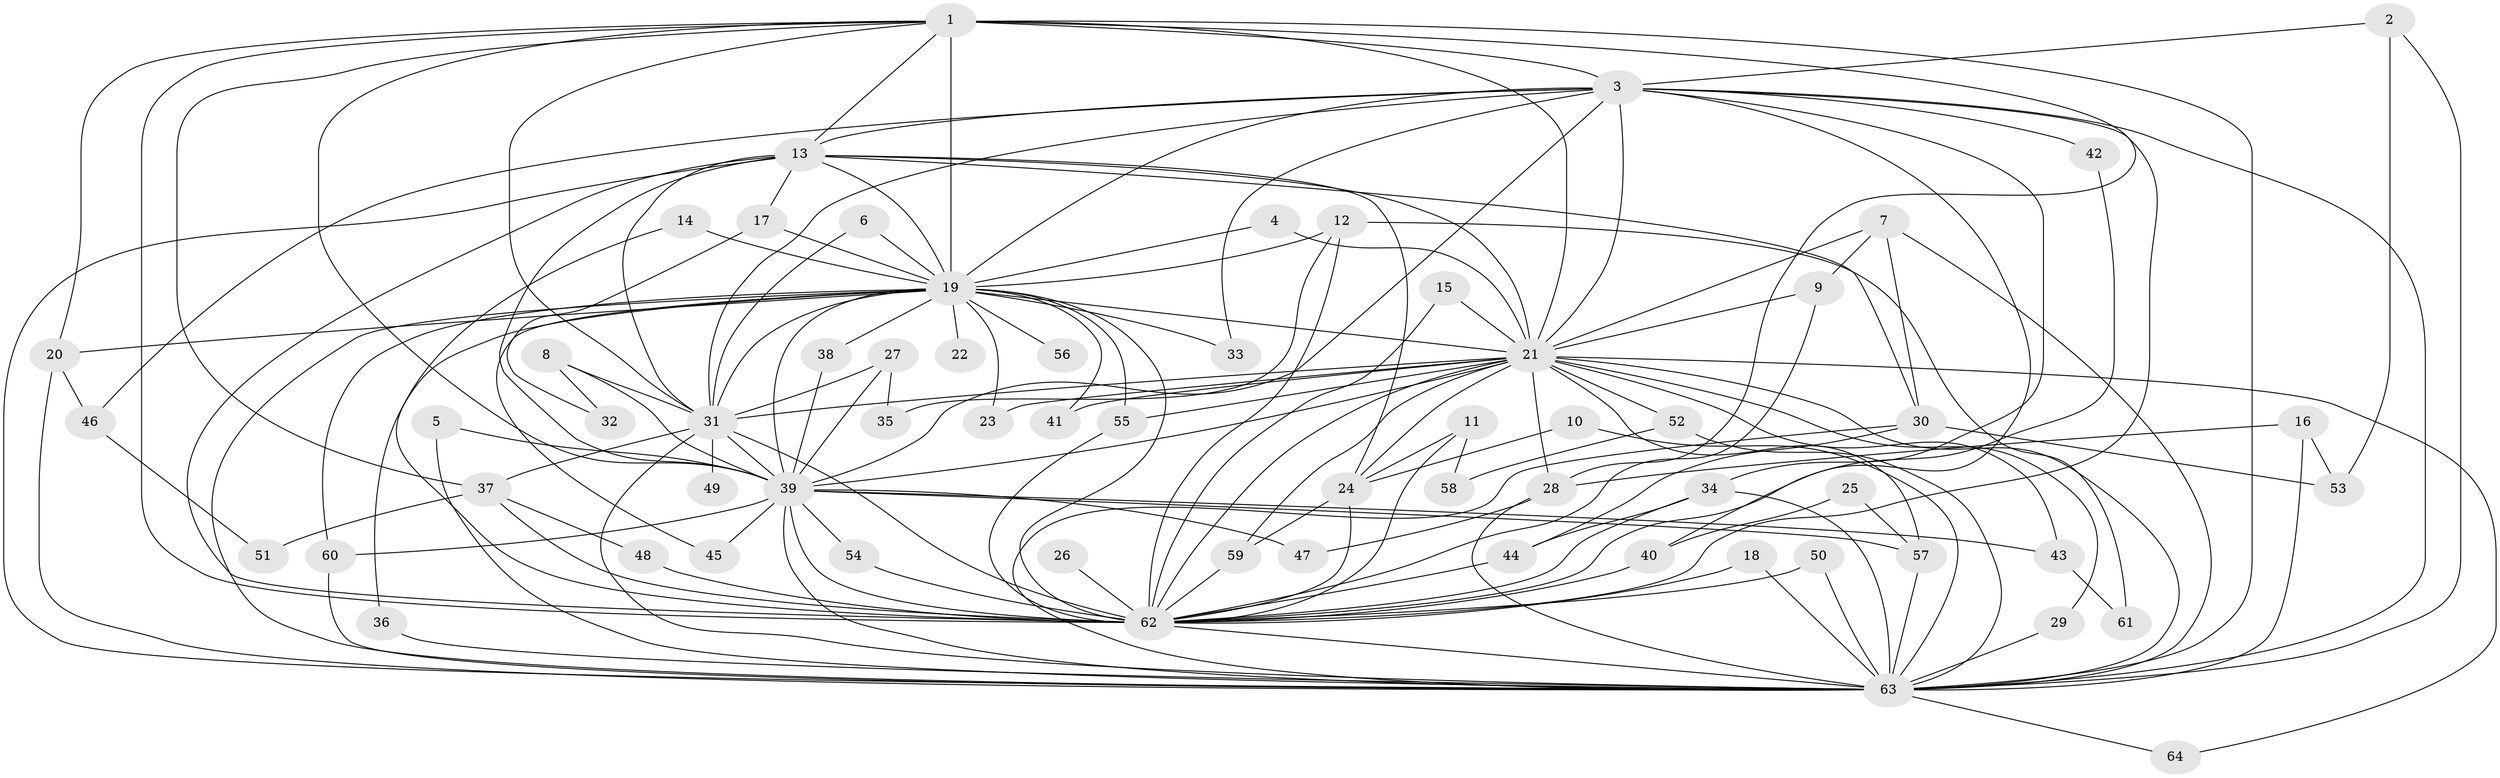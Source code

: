 // original degree distribution, {16: 0.011111111111111112, 13: 0.022222222222222223, 19: 0.011111111111111112, 31: 0.011111111111111112, 29: 0.011111111111111112, 30: 0.011111111111111112, 11: 0.011111111111111112, 20: 0.011111111111111112, 25: 0.011111111111111112, 3: 0.2, 6: 0.011111111111111112, 2: 0.5777777777777777, 5: 0.03333333333333333, 4: 0.06666666666666667}
// Generated by graph-tools (version 1.1) at 2025/36/03/04/25 23:36:36]
// undirected, 64 vertices, 155 edges
graph export_dot {
  node [color=gray90,style=filled];
  1;
  2;
  3;
  4;
  5;
  6;
  7;
  8;
  9;
  10;
  11;
  12;
  13;
  14;
  15;
  16;
  17;
  18;
  19;
  20;
  21;
  22;
  23;
  24;
  25;
  26;
  27;
  28;
  29;
  30;
  31;
  32;
  33;
  34;
  35;
  36;
  37;
  38;
  39;
  40;
  41;
  42;
  43;
  44;
  45;
  46;
  47;
  48;
  49;
  50;
  51;
  52;
  53;
  54;
  55;
  56;
  57;
  58;
  59;
  60;
  61;
  62;
  63;
  64;
  1 -- 3 [weight=2.0];
  1 -- 13 [weight=2.0];
  1 -- 19 [weight=3.0];
  1 -- 20 [weight=1.0];
  1 -- 21 [weight=3.0];
  1 -- 28 [weight=1.0];
  1 -- 31 [weight=2.0];
  1 -- 37 [weight=1.0];
  1 -- 39 [weight=2.0];
  1 -- 62 [weight=2.0];
  1 -- 63 [weight=3.0];
  2 -- 3 [weight=1.0];
  2 -- 53 [weight=1.0];
  2 -- 63 [weight=1.0];
  3 -- 13 [weight=2.0];
  3 -- 19 [weight=1.0];
  3 -- 21 [weight=1.0];
  3 -- 31 [weight=1.0];
  3 -- 33 [weight=1.0];
  3 -- 34 [weight=1.0];
  3 -- 39 [weight=2.0];
  3 -- 40 [weight=1.0];
  3 -- 42 [weight=1.0];
  3 -- 46 [weight=1.0];
  3 -- 62 [weight=2.0];
  3 -- 63 [weight=2.0];
  4 -- 19 [weight=1.0];
  4 -- 21 [weight=1.0];
  5 -- 39 [weight=1.0];
  5 -- 63 [weight=1.0];
  6 -- 19 [weight=1.0];
  6 -- 31 [weight=1.0];
  7 -- 9 [weight=1.0];
  7 -- 21 [weight=1.0];
  7 -- 30 [weight=1.0];
  7 -- 63 [weight=1.0];
  8 -- 31 [weight=1.0];
  8 -- 32 [weight=1.0];
  8 -- 39 [weight=1.0];
  9 -- 21 [weight=1.0];
  9 -- 62 [weight=1.0];
  10 -- 24 [weight=1.0];
  10 -- 63 [weight=1.0];
  11 -- 24 [weight=1.0];
  11 -- 58 [weight=1.0];
  11 -- 62 [weight=1.0];
  12 -- 19 [weight=1.0];
  12 -- 35 [weight=1.0];
  12 -- 61 [weight=1.0];
  12 -- 62 [weight=1.0];
  13 -- 17 [weight=1.0];
  13 -- 19 [weight=1.0];
  13 -- 21 [weight=1.0];
  13 -- 24 [weight=1.0];
  13 -- 30 [weight=1.0];
  13 -- 31 [weight=1.0];
  13 -- 39 [weight=1.0];
  13 -- 62 [weight=1.0];
  13 -- 63 [weight=1.0];
  14 -- 19 [weight=1.0];
  14 -- 62 [weight=1.0];
  15 -- 21 [weight=1.0];
  15 -- 62 [weight=1.0];
  16 -- 28 [weight=1.0];
  16 -- 53 [weight=1.0];
  16 -- 63 [weight=1.0];
  17 -- 19 [weight=1.0];
  17 -- 32 [weight=1.0];
  18 -- 62 [weight=1.0];
  18 -- 63 [weight=1.0];
  19 -- 20 [weight=1.0];
  19 -- 21 [weight=1.0];
  19 -- 22 [weight=1.0];
  19 -- 23 [weight=1.0];
  19 -- 31 [weight=1.0];
  19 -- 33 [weight=1.0];
  19 -- 36 [weight=1.0];
  19 -- 38 [weight=1.0];
  19 -- 39 [weight=1.0];
  19 -- 41 [weight=1.0];
  19 -- 45 [weight=1.0];
  19 -- 55 [weight=1.0];
  19 -- 56 [weight=2.0];
  19 -- 60 [weight=1.0];
  19 -- 62 [weight=1.0];
  19 -- 63 [weight=1.0];
  20 -- 46 [weight=1.0];
  20 -- 63 [weight=1.0];
  21 -- 23 [weight=1.0];
  21 -- 24 [weight=1.0];
  21 -- 28 [weight=1.0];
  21 -- 29 [weight=1.0];
  21 -- 31 [weight=1.0];
  21 -- 39 [weight=1.0];
  21 -- 41 [weight=1.0];
  21 -- 43 [weight=1.0];
  21 -- 52 [weight=1.0];
  21 -- 55 [weight=1.0];
  21 -- 57 [weight=1.0];
  21 -- 59 [weight=1.0];
  21 -- 62 [weight=1.0];
  21 -- 63 [weight=1.0];
  21 -- 64 [weight=1.0];
  24 -- 59 [weight=1.0];
  24 -- 62 [weight=1.0];
  25 -- 40 [weight=1.0];
  25 -- 57 [weight=1.0];
  26 -- 62 [weight=1.0];
  27 -- 31 [weight=1.0];
  27 -- 35 [weight=1.0];
  27 -- 39 [weight=1.0];
  28 -- 47 [weight=1.0];
  28 -- 63 [weight=1.0];
  29 -- 63 [weight=1.0];
  30 -- 44 [weight=1.0];
  30 -- 53 [weight=1.0];
  30 -- 63 [weight=1.0];
  31 -- 37 [weight=1.0];
  31 -- 39 [weight=1.0];
  31 -- 49 [weight=1.0];
  31 -- 62 [weight=2.0];
  31 -- 63 [weight=1.0];
  34 -- 44 [weight=1.0];
  34 -- 62 [weight=1.0];
  34 -- 63 [weight=1.0];
  36 -- 63 [weight=1.0];
  37 -- 48 [weight=1.0];
  37 -- 51 [weight=1.0];
  37 -- 62 [weight=1.0];
  38 -- 39 [weight=1.0];
  39 -- 43 [weight=1.0];
  39 -- 45 [weight=1.0];
  39 -- 47 [weight=1.0];
  39 -- 54 [weight=1.0];
  39 -- 57 [weight=1.0];
  39 -- 60 [weight=1.0];
  39 -- 62 [weight=1.0];
  39 -- 63 [weight=1.0];
  40 -- 62 [weight=1.0];
  42 -- 62 [weight=1.0];
  43 -- 61 [weight=1.0];
  44 -- 62 [weight=1.0];
  46 -- 51 [weight=1.0];
  48 -- 62 [weight=1.0];
  50 -- 62 [weight=1.0];
  50 -- 63 [weight=1.0];
  52 -- 58 [weight=1.0];
  52 -- 63 [weight=1.0];
  54 -- 62 [weight=1.0];
  55 -- 62 [weight=1.0];
  57 -- 63 [weight=1.0];
  59 -- 62 [weight=1.0];
  60 -- 63 [weight=1.0];
  62 -- 63 [weight=1.0];
  63 -- 64 [weight=1.0];
}
